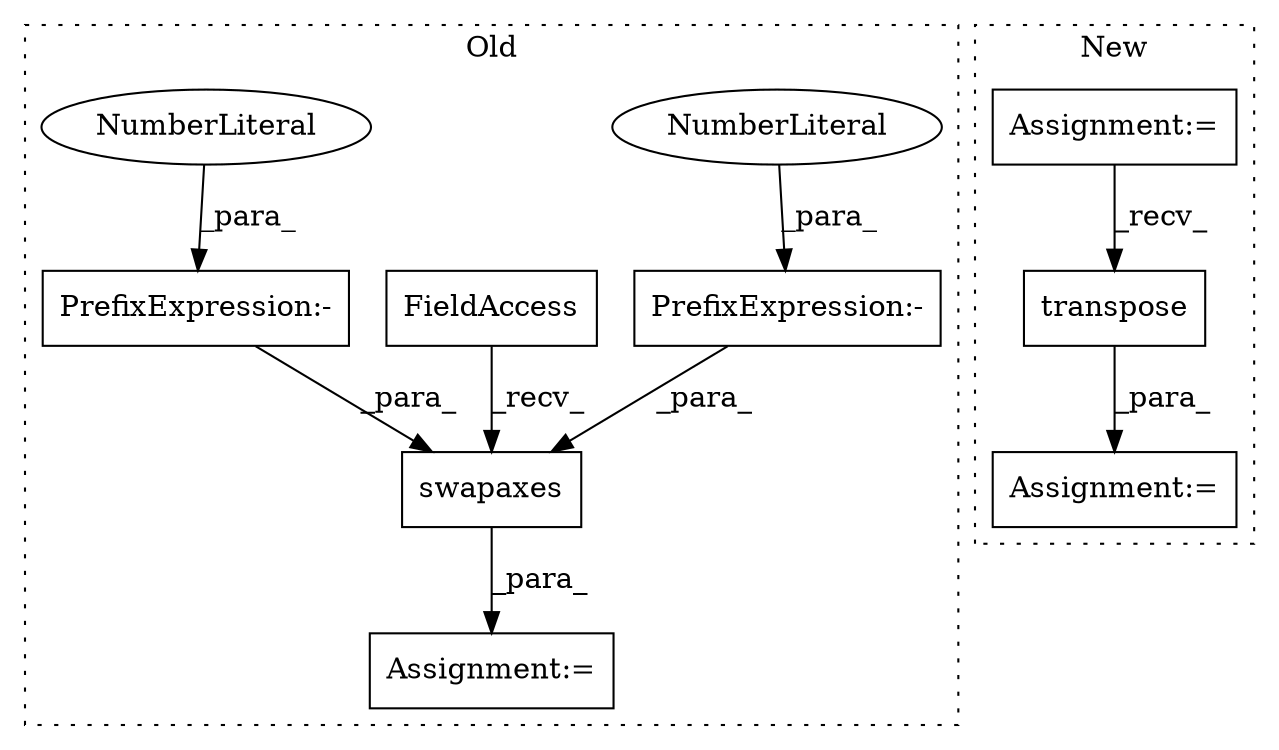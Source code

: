 digraph G {
subgraph cluster0 {
1 [label="swapaxes" a="32" s="5870,5897" l="9,1" shape="box"];
4 [label="Assignment:=" a="7" s="5851" l="1" shape="box"];
5 [label="PrefixExpression:-" a="38" s="5892" l="1" shape="box"];
6 [label="NumberLiteral" a="34" s="5893" l="1" shape="ellipse"];
7 [label="FieldAccess" a="22" s="5852" l="9" shape="box"];
8 [label="PrefixExpression:-" a="38" s="5895" l="1" shape="box"];
9 [label="NumberLiteral" a="34" s="5896" l="1" shape="ellipse"];
label = "Old";
style="dotted";
}
subgraph cluster1 {
2 [label="transpose" a="32" s="6069,6091" l="10,1" shape="box"];
3 [label="Assignment:=" a="7" s="6059" l="1" shape="box"];
10 [label="Assignment:=" a="7" s="5517" l="8" shape="box"];
label = "New";
style="dotted";
}
1 -> 4 [label="_para_"];
2 -> 3 [label="_para_"];
5 -> 1 [label="_para_"];
6 -> 5 [label="_para_"];
7 -> 1 [label="_recv_"];
8 -> 1 [label="_para_"];
9 -> 8 [label="_para_"];
10 -> 2 [label="_recv_"];
}